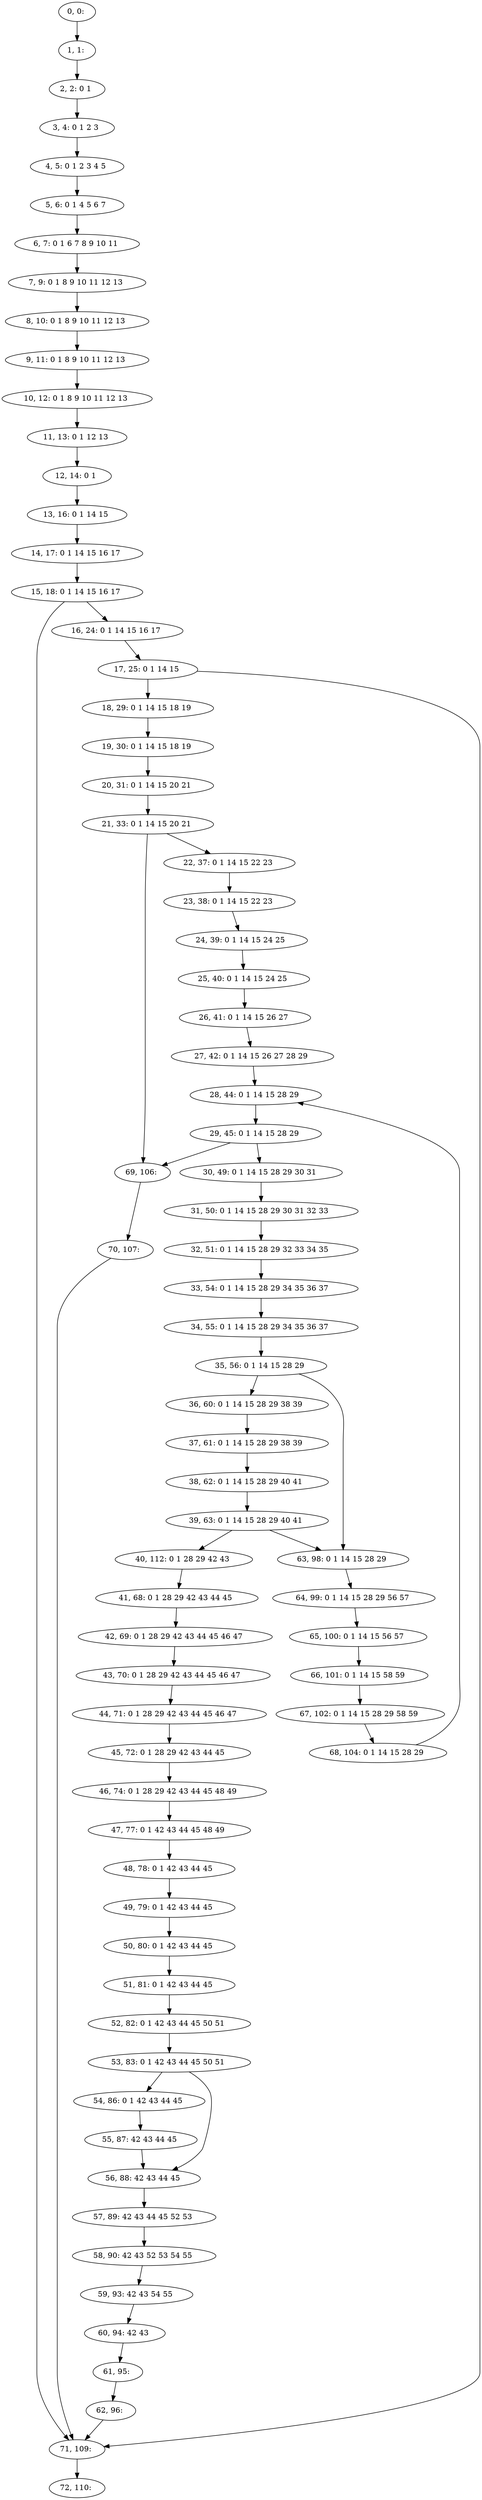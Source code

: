 digraph G {
0[label="0, 0: "];
1[label="1, 1: "];
2[label="2, 2: 0 1 "];
3[label="3, 4: 0 1 2 3 "];
4[label="4, 5: 0 1 2 3 4 5 "];
5[label="5, 6: 0 1 4 5 6 7 "];
6[label="6, 7: 0 1 6 7 8 9 10 11 "];
7[label="7, 9: 0 1 8 9 10 11 12 13 "];
8[label="8, 10: 0 1 8 9 10 11 12 13 "];
9[label="9, 11: 0 1 8 9 10 11 12 13 "];
10[label="10, 12: 0 1 8 9 10 11 12 13 "];
11[label="11, 13: 0 1 12 13 "];
12[label="12, 14: 0 1 "];
13[label="13, 16: 0 1 14 15 "];
14[label="14, 17: 0 1 14 15 16 17 "];
15[label="15, 18: 0 1 14 15 16 17 "];
16[label="16, 24: 0 1 14 15 16 17 "];
17[label="17, 25: 0 1 14 15 "];
18[label="18, 29: 0 1 14 15 18 19 "];
19[label="19, 30: 0 1 14 15 18 19 "];
20[label="20, 31: 0 1 14 15 20 21 "];
21[label="21, 33: 0 1 14 15 20 21 "];
22[label="22, 37: 0 1 14 15 22 23 "];
23[label="23, 38: 0 1 14 15 22 23 "];
24[label="24, 39: 0 1 14 15 24 25 "];
25[label="25, 40: 0 1 14 15 24 25 "];
26[label="26, 41: 0 1 14 15 26 27 "];
27[label="27, 42: 0 1 14 15 26 27 28 29 "];
28[label="28, 44: 0 1 14 15 28 29 "];
29[label="29, 45: 0 1 14 15 28 29 "];
30[label="30, 49: 0 1 14 15 28 29 30 31 "];
31[label="31, 50: 0 1 14 15 28 29 30 31 32 33 "];
32[label="32, 51: 0 1 14 15 28 29 32 33 34 35 "];
33[label="33, 54: 0 1 14 15 28 29 34 35 36 37 "];
34[label="34, 55: 0 1 14 15 28 29 34 35 36 37 "];
35[label="35, 56: 0 1 14 15 28 29 "];
36[label="36, 60: 0 1 14 15 28 29 38 39 "];
37[label="37, 61: 0 1 14 15 28 29 38 39 "];
38[label="38, 62: 0 1 14 15 28 29 40 41 "];
39[label="39, 63: 0 1 14 15 28 29 40 41 "];
40[label="40, 112: 0 1 28 29 42 43 "];
41[label="41, 68: 0 1 28 29 42 43 44 45 "];
42[label="42, 69: 0 1 28 29 42 43 44 45 46 47 "];
43[label="43, 70: 0 1 28 29 42 43 44 45 46 47 "];
44[label="44, 71: 0 1 28 29 42 43 44 45 46 47 "];
45[label="45, 72: 0 1 28 29 42 43 44 45 "];
46[label="46, 74: 0 1 28 29 42 43 44 45 48 49 "];
47[label="47, 77: 0 1 42 43 44 45 48 49 "];
48[label="48, 78: 0 1 42 43 44 45 "];
49[label="49, 79: 0 1 42 43 44 45 "];
50[label="50, 80: 0 1 42 43 44 45 "];
51[label="51, 81: 0 1 42 43 44 45 "];
52[label="52, 82: 0 1 42 43 44 45 50 51 "];
53[label="53, 83: 0 1 42 43 44 45 50 51 "];
54[label="54, 86: 0 1 42 43 44 45 "];
55[label="55, 87: 42 43 44 45 "];
56[label="56, 88: 42 43 44 45 "];
57[label="57, 89: 42 43 44 45 52 53 "];
58[label="58, 90: 42 43 52 53 54 55 "];
59[label="59, 93: 42 43 54 55 "];
60[label="60, 94: 42 43 "];
61[label="61, 95: "];
62[label="62, 96: "];
63[label="63, 98: 0 1 14 15 28 29 "];
64[label="64, 99: 0 1 14 15 28 29 56 57 "];
65[label="65, 100: 0 1 14 15 56 57 "];
66[label="66, 101: 0 1 14 15 58 59 "];
67[label="67, 102: 0 1 14 15 28 29 58 59 "];
68[label="68, 104: 0 1 14 15 28 29 "];
69[label="69, 106: "];
70[label="70, 107: "];
71[label="71, 109: "];
72[label="72, 110: "];
0->1 ;
1->2 ;
2->3 ;
3->4 ;
4->5 ;
5->6 ;
6->7 ;
7->8 ;
8->9 ;
9->10 ;
10->11 ;
11->12 ;
12->13 ;
13->14 ;
14->15 ;
15->16 ;
15->71 ;
16->17 ;
17->18 ;
17->71 ;
18->19 ;
19->20 ;
20->21 ;
21->22 ;
21->69 ;
22->23 ;
23->24 ;
24->25 ;
25->26 ;
26->27 ;
27->28 ;
28->29 ;
29->30 ;
29->69 ;
30->31 ;
31->32 ;
32->33 ;
33->34 ;
34->35 ;
35->36 ;
35->63 ;
36->37 ;
37->38 ;
38->39 ;
39->40 ;
39->63 ;
40->41 ;
41->42 ;
42->43 ;
43->44 ;
44->45 ;
45->46 ;
46->47 ;
47->48 ;
48->49 ;
49->50 ;
50->51 ;
51->52 ;
52->53 ;
53->54 ;
53->56 ;
54->55 ;
55->56 ;
56->57 ;
57->58 ;
58->59 ;
59->60 ;
60->61 ;
61->62 ;
62->71 ;
63->64 ;
64->65 ;
65->66 ;
66->67 ;
67->68 ;
68->28 ;
69->70 ;
70->71 ;
71->72 ;
}
